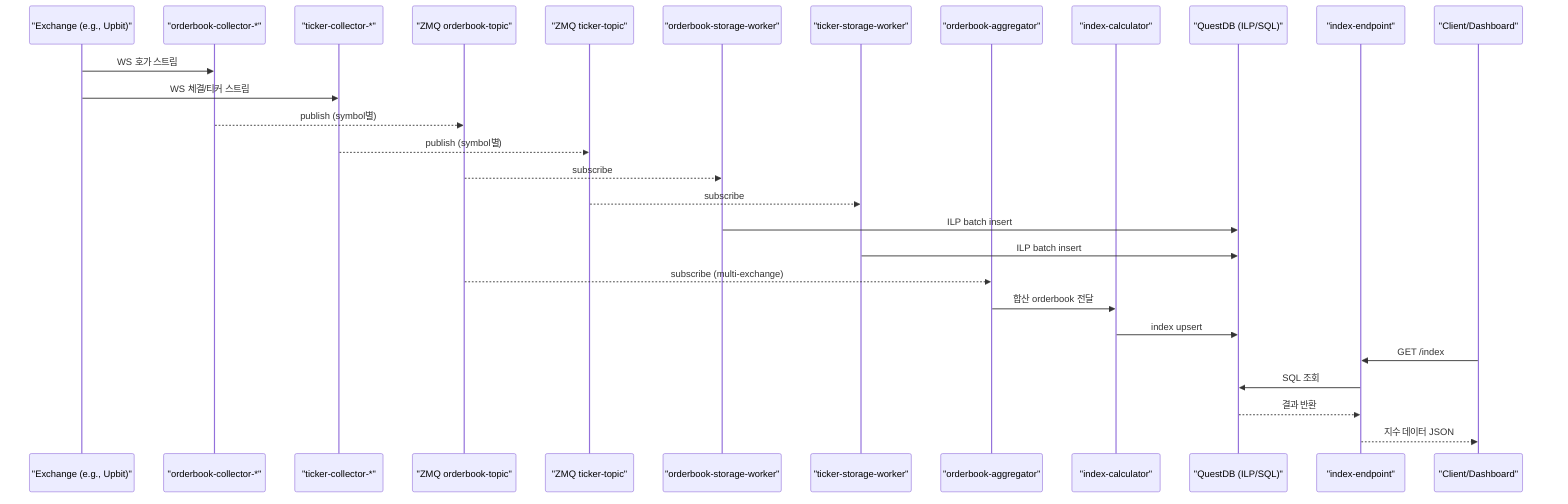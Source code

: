 sequenceDiagram
  participant EX1 as "Exchange (e.g., Upbit)"
  participant OBC as "orderbook-collector-*"
  participant TKC as "ticker-collector-*"
  participant ZOB as "ZMQ orderbook-topic"
  participant ZTK as "ZMQ ticker-topic"
  participant WOB as "orderbook-storage-worker"
  participant WTK as "ticker-storage-worker"
  participant AGG as "orderbook-aggregator"
  participant CAL as "index-calculator"
  participant QDB as "QuestDB (ILP/SQL)"
  participant API as "index-endpoint"
  participant UI as "Client/Dashboard"

  EX1->>OBC: WS 호가 스트림
  EX1->>TKC: WS 체결/티커 스트림

  OBC-->>ZOB: publish (symbol별)
  TKC-->>ZTK: publish (symbol별)

  ZOB-->>WOB: subscribe
  ZTK-->>WTK: subscribe
  WOB->>QDB: ILP batch insert
  WTK->>QDB: ILP batch insert

  ZOB-->>AGG: subscribe (multi-exchange)
  AGG->>CAL: 합산 orderbook 전달
  CAL->>QDB: index upsert

  UI->>API: GET /index
  API->>QDB: SQL 조회
  QDB-->>API: 결과 반환
  API-->>UI: 지수 데이터 JSON
